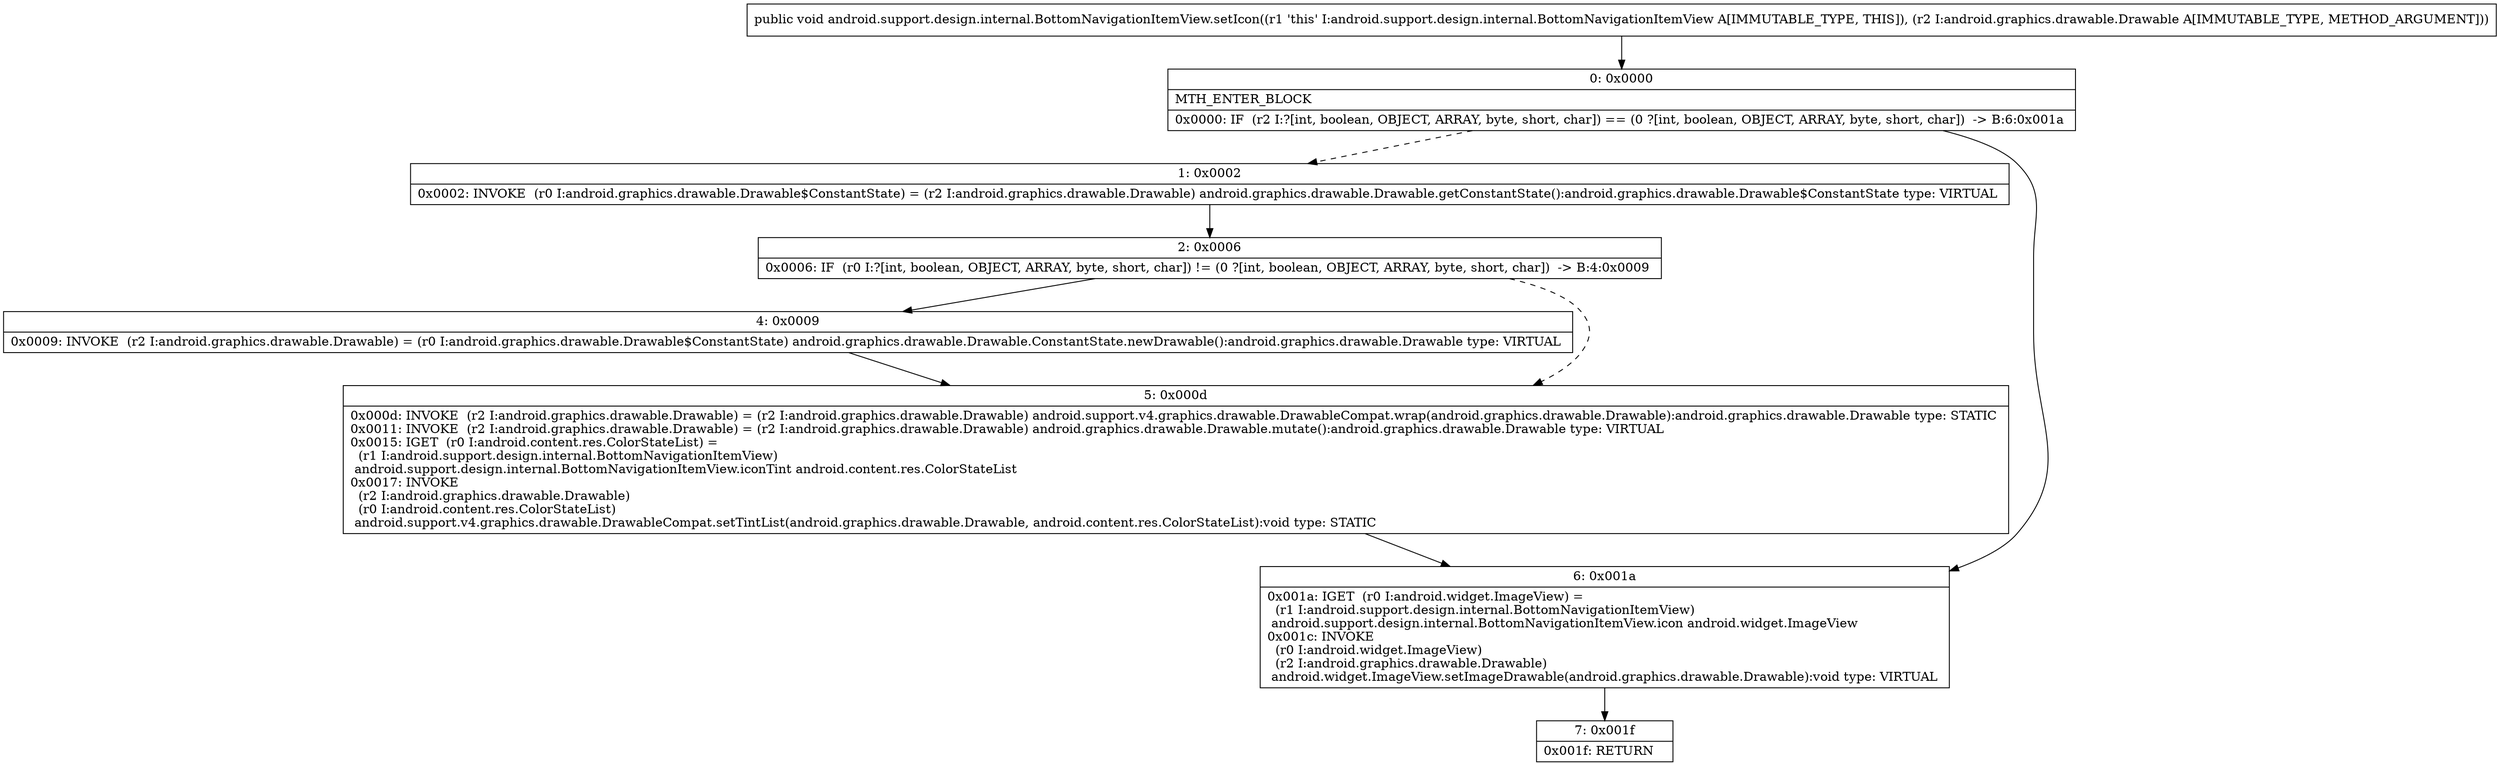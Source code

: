 digraph "CFG forandroid.support.design.internal.BottomNavigationItemView.setIcon(Landroid\/graphics\/drawable\/Drawable;)V" {
Node_0 [shape=record,label="{0\:\ 0x0000|MTH_ENTER_BLOCK\l|0x0000: IF  (r2 I:?[int, boolean, OBJECT, ARRAY, byte, short, char]) == (0 ?[int, boolean, OBJECT, ARRAY, byte, short, char])  \-\> B:6:0x001a \l}"];
Node_1 [shape=record,label="{1\:\ 0x0002|0x0002: INVOKE  (r0 I:android.graphics.drawable.Drawable$ConstantState) = (r2 I:android.graphics.drawable.Drawable) android.graphics.drawable.Drawable.getConstantState():android.graphics.drawable.Drawable$ConstantState type: VIRTUAL \l}"];
Node_2 [shape=record,label="{2\:\ 0x0006|0x0006: IF  (r0 I:?[int, boolean, OBJECT, ARRAY, byte, short, char]) != (0 ?[int, boolean, OBJECT, ARRAY, byte, short, char])  \-\> B:4:0x0009 \l}"];
Node_4 [shape=record,label="{4\:\ 0x0009|0x0009: INVOKE  (r2 I:android.graphics.drawable.Drawable) = (r0 I:android.graphics.drawable.Drawable$ConstantState) android.graphics.drawable.Drawable.ConstantState.newDrawable():android.graphics.drawable.Drawable type: VIRTUAL \l}"];
Node_5 [shape=record,label="{5\:\ 0x000d|0x000d: INVOKE  (r2 I:android.graphics.drawable.Drawable) = (r2 I:android.graphics.drawable.Drawable) android.support.v4.graphics.drawable.DrawableCompat.wrap(android.graphics.drawable.Drawable):android.graphics.drawable.Drawable type: STATIC \l0x0011: INVOKE  (r2 I:android.graphics.drawable.Drawable) = (r2 I:android.graphics.drawable.Drawable) android.graphics.drawable.Drawable.mutate():android.graphics.drawable.Drawable type: VIRTUAL \l0x0015: IGET  (r0 I:android.content.res.ColorStateList) = \l  (r1 I:android.support.design.internal.BottomNavigationItemView)\l android.support.design.internal.BottomNavigationItemView.iconTint android.content.res.ColorStateList \l0x0017: INVOKE  \l  (r2 I:android.graphics.drawable.Drawable)\l  (r0 I:android.content.res.ColorStateList)\l android.support.v4.graphics.drawable.DrawableCompat.setTintList(android.graphics.drawable.Drawable, android.content.res.ColorStateList):void type: STATIC \l}"];
Node_6 [shape=record,label="{6\:\ 0x001a|0x001a: IGET  (r0 I:android.widget.ImageView) = \l  (r1 I:android.support.design.internal.BottomNavigationItemView)\l android.support.design.internal.BottomNavigationItemView.icon android.widget.ImageView \l0x001c: INVOKE  \l  (r0 I:android.widget.ImageView)\l  (r2 I:android.graphics.drawable.Drawable)\l android.widget.ImageView.setImageDrawable(android.graphics.drawable.Drawable):void type: VIRTUAL \l}"];
Node_7 [shape=record,label="{7\:\ 0x001f|0x001f: RETURN   \l}"];
MethodNode[shape=record,label="{public void android.support.design.internal.BottomNavigationItemView.setIcon((r1 'this' I:android.support.design.internal.BottomNavigationItemView A[IMMUTABLE_TYPE, THIS]), (r2 I:android.graphics.drawable.Drawable A[IMMUTABLE_TYPE, METHOD_ARGUMENT])) }"];
MethodNode -> Node_0;
Node_0 -> Node_1[style=dashed];
Node_0 -> Node_6;
Node_1 -> Node_2;
Node_2 -> Node_4;
Node_2 -> Node_5[style=dashed];
Node_4 -> Node_5;
Node_5 -> Node_6;
Node_6 -> Node_7;
}

